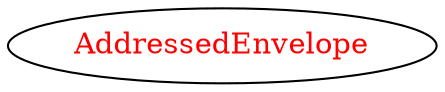 digraph dependencyGraph {
 concentrate=true;
 ranksep="2.0";
 rankdir="LR"; 
 splines="ortho";
"AddressedEnvelope" [fontcolor="red"];
}